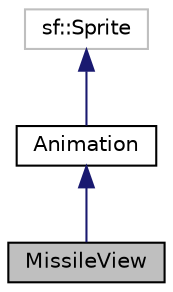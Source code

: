 digraph "MissileView"
{
  edge [fontname="Helvetica",fontsize="10",labelfontname="Helvetica",labelfontsize="10"];
  node [fontname="Helvetica",fontsize="10",shape=record];
  Node1 [label="MissileView",height=0.2,width=0.4,color="black", fillcolor="grey75", style="filled", fontcolor="black"];
  Node2 -> Node1 [dir="back",color="midnightblue",fontsize="10",style="solid"];
  Node2 [label="Animation",height=0.2,width=0.4,color="black", fillcolor="white", style="filled",URL="$class_animation.html",tooltip="Classe permettant de faire un sprite animé de plusieurs séquences. "];
  Node3 -> Node2 [dir="back",color="midnightblue",fontsize="10",style="solid"];
  Node3 [label="sf::Sprite",height=0.2,width=0.4,color="grey75", fillcolor="white", style="filled"];
}
